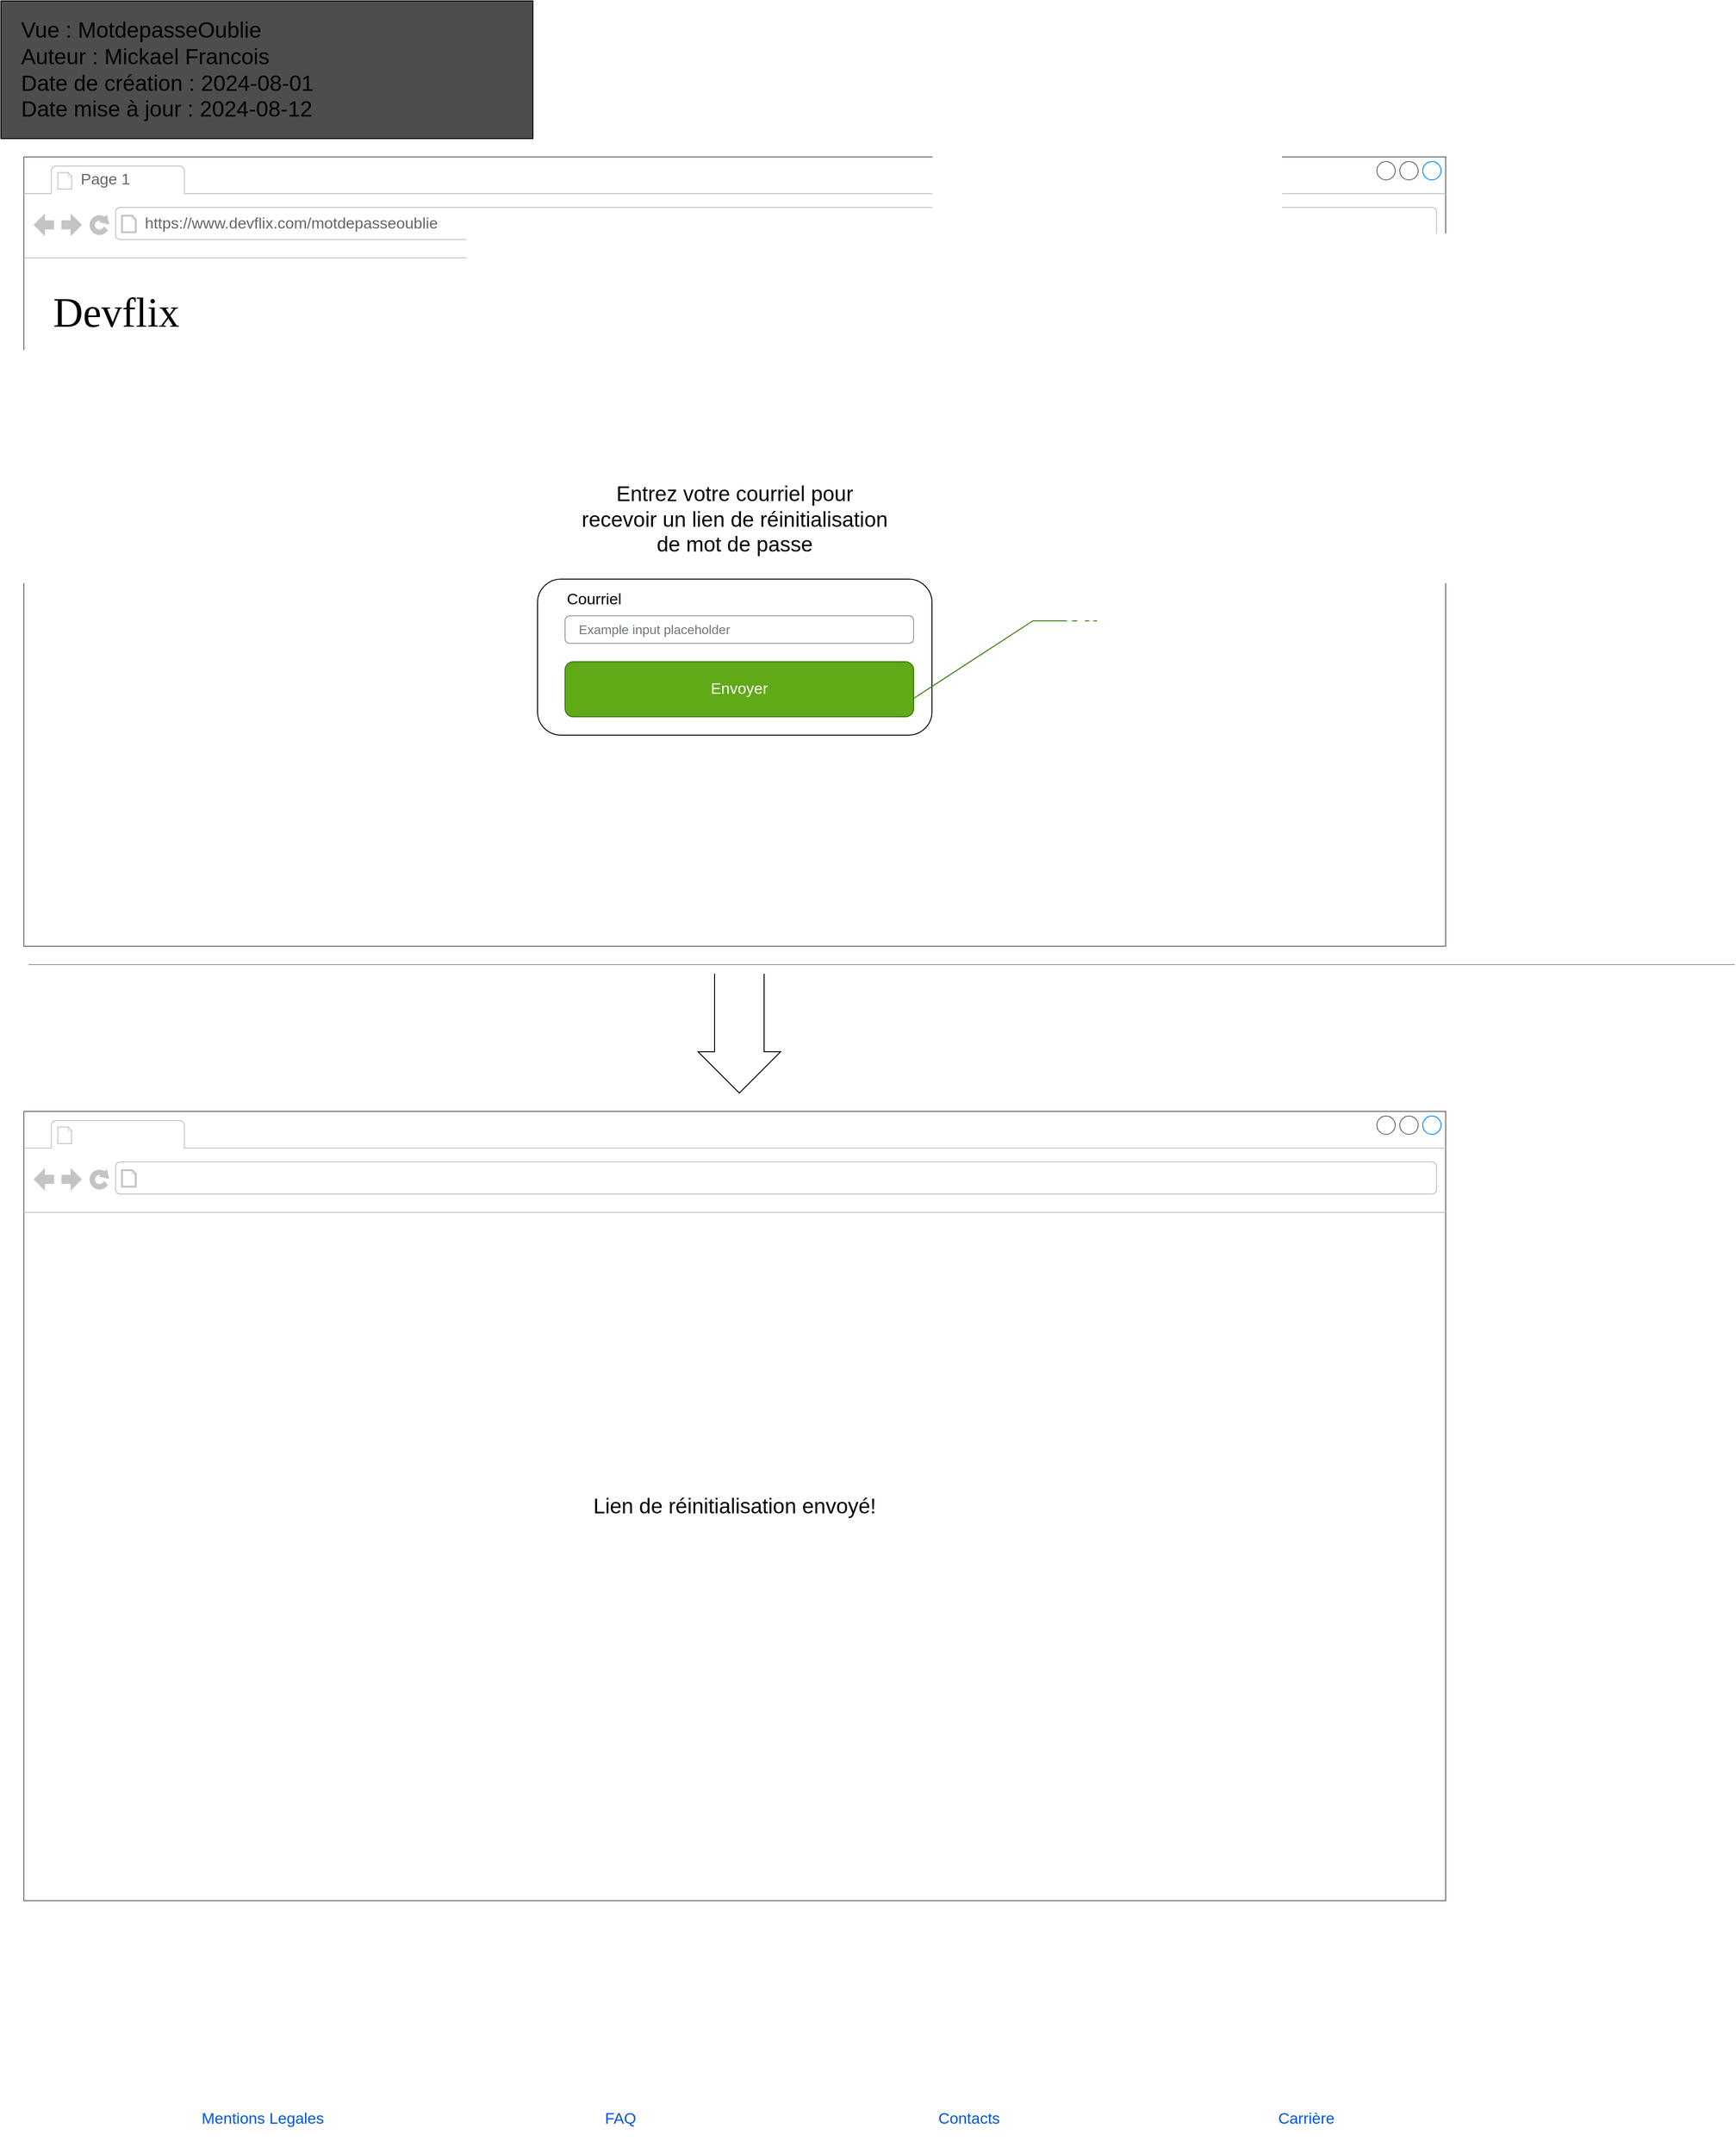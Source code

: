 <mxfile version="24.7.5">
  <diagram name="Page-1" id="2cc2dc42-3aac-f2a9-1cec-7a8b7cbee084">
    <mxGraphModel dx="1909" dy="2029" grid="1" gridSize="10" guides="1" tooltips="1" connect="1" arrows="1" fold="1" page="1" pageScale="1" pageWidth="1600" pageHeight="900" background="none" math="0" shadow="0">
      <root>
        <mxCell id="0" />
        <mxCell id="1" parent="0" />
        <mxCell id="7026571954dc6520-1" value="" style="strokeWidth=1;shadow=0;dashed=0;align=center;html=1;shape=mxgraph.mockup.containers.browserWindow;rSize=0;strokeColor=#666666;mainText=,;recursiveResize=0;rounded=0;labelBackgroundColor=none;fontFamily=Verdana;fontSize=12;movable=1;resizable=1;rotatable=1;deletable=1;editable=1;locked=0;connectable=1;container=0;" parent="1" vertex="1">
          <mxGeometry x="25" y="20" width="1550" height="860" as="geometry" />
        </mxCell>
        <mxCell id="7026571954dc6520-2" value="Page 1" style="strokeWidth=1;shadow=0;dashed=0;align=center;html=1;shape=mxgraph.mockup.containers.anchor;fontSize=17;fontColor=#666666;align=left;" parent="1" vertex="1">
          <mxGeometry x="85" y="32" width="110" height="26" as="geometry" />
        </mxCell>
        <mxCell id="7026571954dc6520-3" value="https://www.devflix.com/motdepasseoublie" style="strokeWidth=1;shadow=0;dashed=0;align=center;html=1;shape=mxgraph.mockup.containers.anchor;rSize=0;fontSize=17;fontColor=#666666;align=left;" parent="1" vertex="1">
          <mxGeometry x="155" y="80" width="250" height="26" as="geometry" />
        </mxCell>
        <mxCell id="7026571954dc6520-4" value="Devflix" style="text;html=1;points=[];align=left;verticalAlign=top;spacingTop=-4;fontSize=45;fontFamily=Verdana" parent="1" vertex="1">
          <mxGeometry x="55" y="160" width="340" height="50" as="geometry" />
        </mxCell>
        <mxCell id="mZABf-t50v4USLrtNJaO-6" value="" style="rounded=1;whiteSpace=wrap;html=1;" parent="1" vertex="1">
          <mxGeometry x="585" y="480" width="430" height="170" as="geometry" />
        </mxCell>
        <mxCell id="mZABf-t50v4USLrtNJaO-54" value="Mentions Legales" style="fillColor=none;strokeColor=none;html=1;fontColor=#0057D8;align=center;verticalAlign=middle;fontStyle=0;fontSize=17;" parent="1" vertex="1">
          <mxGeometry x="160" y="2120" width="250" height="75" as="geometry" />
        </mxCell>
        <mxCell id="mZABf-t50v4USLrtNJaO-57" value="FAQ" style="fillColor=none;strokeColor=none;html=1;fontColor=#0057D8;align=center;verticalAlign=middle;fontStyle=0;fontSize=17;fontFamily=Helvetica;" parent="1" vertex="1">
          <mxGeometry x="550" y="2120" width="250" height="75" as="geometry" />
        </mxCell>
        <mxCell id="mZABf-t50v4USLrtNJaO-56" value="Contacts" style="fillColor=none;strokeColor=none;html=1;fontColor=#0057D8;align=center;verticalAlign=middle;fontStyle=0;fontSize=17;fontFamily=Helvetica;" parent="1" vertex="1">
          <mxGeometry x="930" y="2120" width="250" height="75" as="geometry" />
        </mxCell>
        <mxCell id="mZABf-t50v4USLrtNJaO-55" value="Carrière&amp;nbsp;" style="fillColor=none;strokeColor=none;html=1;fontColor=#0057D8;align=center;verticalAlign=middle;fontStyle=0;fontSize=17;fontFamily=Helvetica;" parent="1" vertex="1">
          <mxGeometry x="1300" y="2120" width="250" height="75" as="geometry" />
        </mxCell>
        <mxCell id="7026571954dc6520-21" value="" style="verticalLabelPosition=bottom;shadow=0;dashed=0;align=center;html=1;verticalAlign=top;strokeWidth=1;shape=mxgraph.mockup.markup.line;strokeColor=#999999;rounded=0;labelBackgroundColor=none;fillColor=#ffffff;fontFamily=Verdana;fontSize=12;fontColor=#000000;" parent="1" vertex="1">
          <mxGeometry x="30" y="890" width="1860" height="20" as="geometry" />
        </mxCell>
        <mxCell id="mP5MzitKxmBqZkLiQn9z-6" value="Envoyer" style="rounded=1;fillColor=#60a917;strokeColor=#2D7600;html=1;whiteSpace=wrap;fontColor=#ffffff;align=center;verticalAlign=middle;fontStyle=0;fontSize=17;sketch=0;fontFamily=Helvetica;" parent="1" vertex="1">
          <mxGeometry x="615" y="570" width="380" height="60" as="geometry" />
        </mxCell>
        <mxCell id="mZABf-t50v4USLrtNJaO-59" value="C16" style="strokeWidth=1;shadow=0;dashed=0;align=center;html=1;shape=mxgraph.mockup.text.callout;linkText=;textSize=17;textColor=#666666;callDir=NE;callStyle=line;fontSize=20;fontColor=#ffffff;align=right;verticalAlign=top;strokeColor=#2D7600;fillStyle=auto;fillColor=#60a917;" parent="1" vertex="1">
          <mxGeometry x="995" y="500" width="200" height="110" as="geometry" />
        </mxCell>
        <mxCell id="uDYuNsYIodTFdFQBHrxR-10" value="&lt;font style=&quot;font-size: 24px;&quot;&gt;&amp;nbsp; &amp;nbsp;Vue : MotdepasseOublie&lt;br&gt;&amp;nbsp; &amp;nbsp;Auteur : Mickael Francois&lt;br&gt;&amp;nbsp; &amp;nbsp;Date de création : 2024-08-01&lt;br&gt;&amp;nbsp; &amp;nbsp;Date mise à jour : 2024-08-12&lt;/font&gt;" style="rounded=0;whiteSpace=wrap;html=1;align=left;fillColor=#4D4D4D;strokeColor=#000000;" parent="1" vertex="1">
          <mxGeometry y="-150" width="580" height="150" as="geometry" />
        </mxCell>
        <mxCell id="uDYuNsYIodTFdFQBHrxR-11" value="Courriel" style="align=left;fontSize=17;fillColor=none;strokeColor=none;" parent="1" vertex="1">
          <mxGeometry x="615" y="480" width="260" height="40" as="geometry" />
        </mxCell>
        <mxCell id="uDYuNsYIodTFdFQBHrxR-12" value="Example input placeholder" style="html=1;shadow=0;dashed=0;shape=mxgraph.bootstrap.rrect;rSize=5;fillColor=none;strokeColor=#999999;align=left;spacing=15;fontSize=14;fontColor=#6C767D;" parent="1" vertex="1">
          <mxGeometry width="380" height="30" relative="1" as="geometry">
            <mxPoint x="615" y="520" as="offset" />
          </mxGeometry>
        </mxCell>
        <mxCell id="uDYuNsYIodTFdFQBHrxR-15" value="&lt;font style=&quot;font-size: 23px;&quot;&gt;Entrez votre courriel pour recevoir un lien de réinitialisation de mot de passe&lt;/font&gt;" style="text;html=1;align=center;verticalAlign=middle;whiteSpace=wrap;rounded=0;" parent="1" vertex="1">
          <mxGeometry x="630" y="330" width="340" height="170" as="geometry" />
        </mxCell>
        <mxCell id="Bj4i_udcSxnXBgS_JsVJ-1" value="" style="verticalLabelPosition=bottom;shadow=0;dashed=0;align=center;html=1;verticalAlign=top;shape=mxgraph.electrical.transmission.straightBus;" parent="1" vertex="1">
          <mxGeometry x="760" y="910" width="90" height="130" as="geometry" />
        </mxCell>
        <mxCell id="Bj4i_udcSxnXBgS_JsVJ-2" value="" style="strokeWidth=1;shadow=0;dashed=0;align=center;html=1;shape=mxgraph.mockup.containers.browserWindow;rSize=0;strokeColor=#666666;mainText=,;recursiveResize=0;rounded=0;labelBackgroundColor=none;fontFamily=Verdana;fontSize=12;movable=1;resizable=1;rotatable=1;deletable=1;editable=1;locked=0;connectable=1;container=0;" parent="1" vertex="1">
          <mxGeometry x="25" y="1060" width="1550" height="860" as="geometry" />
        </mxCell>
        <mxCell id="Bj4i_udcSxnXBgS_JsVJ-3" value="&lt;span style=&quot;font-size: 23px;&quot;&gt;Lien de réinitialisation envoyé!&lt;/span&gt;" style="text;html=1;align=center;verticalAlign=middle;whiteSpace=wrap;rounded=0;" parent="1" vertex="1">
          <mxGeometry x="630" y="1405" width="340" height="170" as="geometry" />
        </mxCell>
      </root>
    </mxGraphModel>
  </diagram>
</mxfile>
